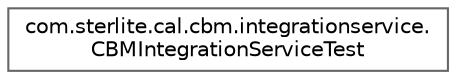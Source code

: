 digraph "Graphical Class Hierarchy"
{
 // LATEX_PDF_SIZE
  bgcolor="transparent";
  edge [fontname=Helvetica,fontsize=10,labelfontname=Helvetica,labelfontsize=10];
  node [fontname=Helvetica,fontsize=10,shape=box,height=0.2,width=0.4];
  rankdir="LR";
  Node0 [id="Node000000",label="com.sterlite.cal.cbm.integrationservice.\lCBMIntegrationServiceTest",height=0.2,width=0.4,color="grey40", fillcolor="white", style="filled",URL="$classcom_1_1sterlite_1_1cal_1_1cbm_1_1integrationservice_1_1_c_b_m_integration_service_test.html",tooltip=" "];
}
